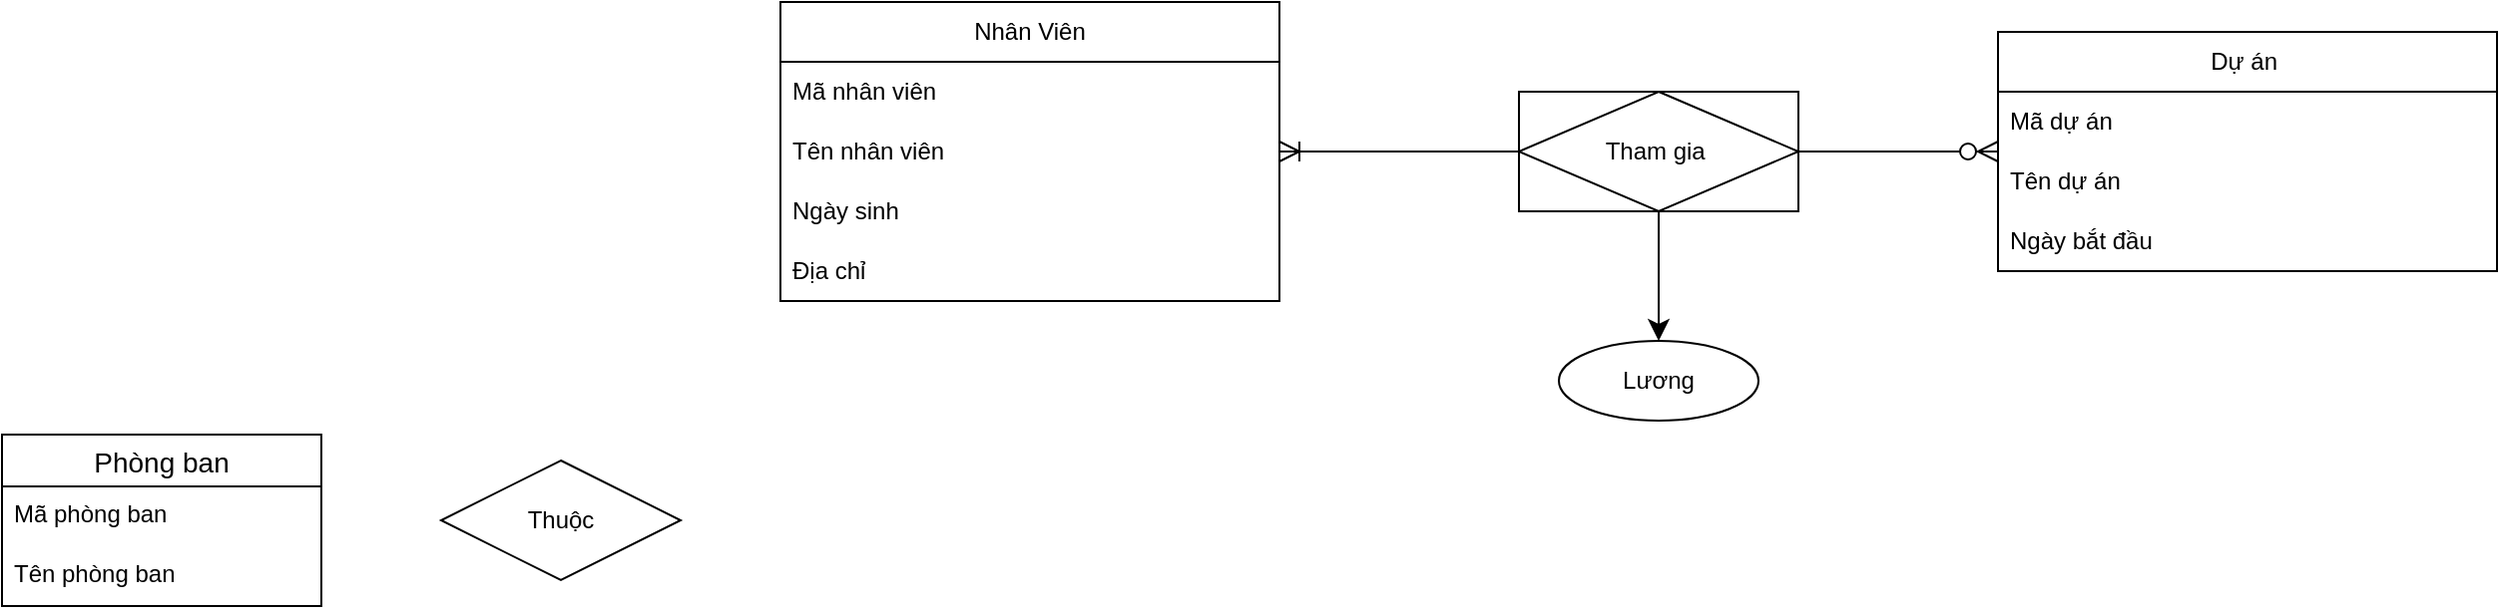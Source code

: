 <mxfile version="24.7.16" pages="3">
  <diagram name="Bài 1" id="qhs43N7DnuUcq9ViTWhs">
    <mxGraphModel dx="1704" dy="683" grid="1" gridSize="10" guides="1" tooltips="1" connect="1" arrows="1" fold="1" page="0" pageScale="1" pageWidth="827" pageHeight="1169" math="0" shadow="0">
      <root>
        <mxCell id="0" />
        <mxCell id="1" parent="0" />
        <mxCell id="9WagWzinxTcB-Vtb8PyH-4" value="Nhân Viên" style="swimlane;fontStyle=0;childLayout=stackLayout;horizontal=1;startSize=30;horizontalStack=0;resizeParent=1;resizeParentMax=0;resizeLast=0;collapsible=1;marginBottom=0;whiteSpace=wrap;html=1;" parent="1" vertex="1">
          <mxGeometry x="-420" y="100" width="250" height="150" as="geometry" />
        </mxCell>
        <mxCell id="9WagWzinxTcB-Vtb8PyH-5" value="Mã nhân viên" style="text;strokeColor=none;fillColor=none;align=left;verticalAlign=middle;spacingLeft=4;spacingRight=4;overflow=hidden;points=[[0,0.5],[1,0.5]];portConstraint=eastwest;rotatable=0;whiteSpace=wrap;html=1;" parent="9WagWzinxTcB-Vtb8PyH-4" vertex="1">
          <mxGeometry y="30" width="250" height="30" as="geometry" />
        </mxCell>
        <mxCell id="9WagWzinxTcB-Vtb8PyH-6" value="Tên nhân viên" style="text;strokeColor=none;fillColor=none;align=left;verticalAlign=middle;spacingLeft=4;spacingRight=4;overflow=hidden;points=[[0,0.5],[1,0.5]];portConstraint=eastwest;rotatable=0;whiteSpace=wrap;html=1;" parent="9WagWzinxTcB-Vtb8PyH-4" vertex="1">
          <mxGeometry y="60" width="250" height="30" as="geometry" />
        </mxCell>
        <mxCell id="9WagWzinxTcB-Vtb8PyH-7" value="Ngày sinh" style="text;strokeColor=none;fillColor=none;align=left;verticalAlign=middle;spacingLeft=4;spacingRight=4;overflow=hidden;points=[[0,0.5],[1,0.5]];portConstraint=eastwest;rotatable=0;whiteSpace=wrap;html=1;" parent="9WagWzinxTcB-Vtb8PyH-4" vertex="1">
          <mxGeometry y="90" width="250" height="30" as="geometry" />
        </mxCell>
        <mxCell id="9WagWzinxTcB-Vtb8PyH-26" value="Địa chỉ&amp;nbsp;" style="text;strokeColor=none;fillColor=none;align=left;verticalAlign=middle;spacingLeft=4;spacingRight=4;overflow=hidden;points=[[0,0.5],[1,0.5]];portConstraint=eastwest;rotatable=0;whiteSpace=wrap;html=1;" parent="9WagWzinxTcB-Vtb8PyH-4" vertex="1">
          <mxGeometry y="120" width="250" height="30" as="geometry" />
        </mxCell>
        <mxCell id="9WagWzinxTcB-Vtb8PyH-17" style="edgeStyle=none;curved=1;rounded=0;orthogonalLoop=1;jettySize=auto;html=1;exitX=0.5;exitY=0;exitDx=0;exitDy=0;fontSize=12;startSize=8;endSize=8;" parent="1" edge="1">
          <mxGeometry relative="1" as="geometry">
            <mxPoint x="145" y="240" as="sourcePoint" />
            <mxPoint x="145" y="240" as="targetPoint" />
          </mxGeometry>
        </mxCell>
        <mxCell id="9WagWzinxTcB-Vtb8PyH-28" value="Dự án&amp;nbsp;" style="swimlane;fontStyle=0;childLayout=stackLayout;horizontal=1;startSize=30;horizontalStack=0;resizeParent=1;resizeParentMax=0;resizeLast=0;collapsible=1;marginBottom=0;whiteSpace=wrap;html=1;" parent="1" vertex="1">
          <mxGeometry x="190" y="115" width="250" height="120" as="geometry" />
        </mxCell>
        <mxCell id="9WagWzinxTcB-Vtb8PyH-29" value="Mã dự án&amp;nbsp;" style="text;strokeColor=none;fillColor=none;align=left;verticalAlign=middle;spacingLeft=4;spacingRight=4;overflow=hidden;points=[[0,0.5],[1,0.5]];portConstraint=eastwest;rotatable=0;whiteSpace=wrap;html=1;" parent="9WagWzinxTcB-Vtb8PyH-28" vertex="1">
          <mxGeometry y="30" width="250" height="30" as="geometry" />
        </mxCell>
        <mxCell id="9WagWzinxTcB-Vtb8PyH-30" value="Tên dự án" style="text;strokeColor=none;fillColor=none;align=left;verticalAlign=middle;spacingLeft=4;spacingRight=4;overflow=hidden;points=[[0,0.5],[1,0.5]];portConstraint=eastwest;rotatable=0;whiteSpace=wrap;html=1;" parent="9WagWzinxTcB-Vtb8PyH-28" vertex="1">
          <mxGeometry y="60" width="250" height="30" as="geometry" />
        </mxCell>
        <mxCell id="9WagWzinxTcB-Vtb8PyH-31" value="Ngày bắt đầu&amp;nbsp;" style="text;strokeColor=none;fillColor=none;align=left;verticalAlign=middle;spacingLeft=4;spacingRight=4;overflow=hidden;points=[[0,0.5],[1,0.5]];portConstraint=eastwest;rotatable=0;whiteSpace=wrap;html=1;" parent="9WagWzinxTcB-Vtb8PyH-28" vertex="1">
          <mxGeometry y="90" width="250" height="30" as="geometry" />
        </mxCell>
        <mxCell id="U27UEWNikDmcOALgGc2q-2" style="edgeStyle=none;curved=1;rounded=0;orthogonalLoop=1;jettySize=auto;html=1;fontSize=12;startSize=8;endSize=8;" edge="1" parent="1" source="9WagWzinxTcB-Vtb8PyH-35" target="U27UEWNikDmcOALgGc2q-1">
          <mxGeometry relative="1" as="geometry" />
        </mxCell>
        <mxCell id="9WagWzinxTcB-Vtb8PyH-35" value="Tham gia&amp;nbsp;" style="shape=associativeEntity;whiteSpace=wrap;html=1;align=center;" parent="1" vertex="1">
          <mxGeometry x="-50" y="145" width="140" height="60" as="geometry" />
        </mxCell>
        <mxCell id="9WagWzinxTcB-Vtb8PyH-36" value="" style="edgeStyle=entityRelationEdgeStyle;fontSize=12;html=1;endArrow=ERoneToMany;rounded=0;startSize=8;endSize=8;curved=1;exitX=0;exitY=0.5;exitDx=0;exitDy=0;" parent="1" source="9WagWzinxTcB-Vtb8PyH-35" target="9WagWzinxTcB-Vtb8PyH-4" edge="1">
          <mxGeometry width="100" height="100" relative="1" as="geometry">
            <mxPoint x="-80" y="220" as="sourcePoint" />
            <mxPoint x="20" y="120" as="targetPoint" />
          </mxGeometry>
        </mxCell>
        <mxCell id="9WagWzinxTcB-Vtb8PyH-40" value="" style="edgeStyle=entityRelationEdgeStyle;fontSize=12;html=1;endArrow=ERzeroToMany;endFill=1;rounded=0;startSize=8;endSize=8;curved=1;" parent="1" source="9WagWzinxTcB-Vtb8PyH-35" target="9WagWzinxTcB-Vtb8PyH-28" edge="1">
          <mxGeometry width="100" height="100" relative="1" as="geometry">
            <mxPoint x="-60" y="220" as="sourcePoint" />
            <mxPoint x="100" y="60" as="targetPoint" />
          </mxGeometry>
        </mxCell>
        <mxCell id="9WagWzinxTcB-Vtb8PyH-41" value="Phòng ban" style="swimlane;fontStyle=0;childLayout=stackLayout;horizontal=1;startSize=26;horizontalStack=0;resizeParent=1;resizeParentMax=0;resizeLast=0;collapsible=1;marginBottom=0;align=center;fontSize=14;" parent="1" vertex="1">
          <mxGeometry x="-810" y="317" width="160" height="86" as="geometry" />
        </mxCell>
        <mxCell id="9WagWzinxTcB-Vtb8PyH-42" value="Mã phòng ban" style="text;strokeColor=none;fillColor=none;spacingLeft=4;spacingRight=4;overflow=hidden;rotatable=0;points=[[0,0.5],[1,0.5]];portConstraint=eastwest;fontSize=12;whiteSpace=wrap;html=1;" parent="9WagWzinxTcB-Vtb8PyH-41" vertex="1">
          <mxGeometry y="26" width="160" height="30" as="geometry" />
        </mxCell>
        <mxCell id="9WagWzinxTcB-Vtb8PyH-43" value="Tên phòng ban" style="text;strokeColor=none;fillColor=none;spacingLeft=4;spacingRight=4;overflow=hidden;rotatable=0;points=[[0,0.5],[1,0.5]];portConstraint=eastwest;fontSize=12;whiteSpace=wrap;html=1;" parent="9WagWzinxTcB-Vtb8PyH-41" vertex="1">
          <mxGeometry y="56" width="160" height="30" as="geometry" />
        </mxCell>
        <mxCell id="9WagWzinxTcB-Vtb8PyH-45" value="Thuộc" style="shape=rhombus;perimeter=rhombusPerimeter;whiteSpace=wrap;html=1;align=center;" parent="1" vertex="1">
          <mxGeometry x="-590" y="330" width="120" height="60" as="geometry" />
        </mxCell>
        <mxCell id="U27UEWNikDmcOALgGc2q-1" value="Lương" style="ellipse;whiteSpace=wrap;html=1;align=center;" vertex="1" parent="1">
          <mxGeometry x="-30" y="270" width="100" height="40" as="geometry" />
        </mxCell>
      </root>
    </mxGraphModel>
  </diagram>
  <diagram id="KjhQIJJynIvsZzg0spZp" name="Bài 2">
    <mxGraphModel dx="1945" dy="1083" grid="1" gridSize="10" guides="1" tooltips="1" connect="1" arrows="1" fold="1" page="0" pageScale="1" pageWidth="827" pageHeight="1169" math="0" shadow="0">
      <root>
        <mxCell id="0" />
        <mxCell id="1" parent="0" />
        <mxCell id="bBmzQvag57nKuMDm7wRF-51" value="KHÁCH HÀNG" style="swimlane;fontStyle=0;childLayout=stackLayout;horizontal=1;startSize=26;horizontalStack=0;resizeParent=1;resizeParentMax=0;resizeLast=0;collapsible=1;marginBottom=0;align=center;fontSize=14;fontFamily=Times New Roman;" parent="1" vertex="1">
          <mxGeometry x="-640" y="235" width="160" height="116" as="geometry" />
        </mxCell>
        <mxCell id="bBmzQvag57nKuMDm7wRF-52" value="Mã khách hàng&amp;nbsp;" style="text;strokeColor=none;fillColor=none;spacingLeft=4;spacingRight=4;overflow=hidden;rotatable=0;points=[[0,0.5],[1,0.5]];portConstraint=eastwest;fontSize=12;whiteSpace=wrap;html=1;fontFamily=Times New Roman;" parent="bBmzQvag57nKuMDm7wRF-51" vertex="1">
          <mxGeometry y="26" width="160" height="30" as="geometry" />
        </mxCell>
        <mxCell id="bBmzQvag57nKuMDm7wRF-53" value="Tên khách hàng&amp;nbsp;" style="text;strokeColor=none;fillColor=none;spacingLeft=4;spacingRight=4;overflow=hidden;rotatable=0;points=[[0,0.5],[1,0.5]];portConstraint=eastwest;fontSize=12;whiteSpace=wrap;html=1;fontFamily=Times New Roman;" parent="bBmzQvag57nKuMDm7wRF-51" vertex="1">
          <mxGeometry y="56" width="160" height="30" as="geometry" />
        </mxCell>
        <mxCell id="bBmzQvag57nKuMDm7wRF-61" value="Địa chỉ&amp;nbsp;" style="text;strokeColor=none;fillColor=none;spacingLeft=4;spacingRight=4;overflow=hidden;rotatable=0;points=[[0,0.5],[1,0.5]];portConstraint=eastwest;fontSize=12;whiteSpace=wrap;html=1;fontFamily=Times New Roman;" parent="bBmzQvag57nKuMDm7wRF-51" vertex="1">
          <mxGeometry y="86" width="160" height="30" as="geometry" />
        </mxCell>
        <mxCell id="bBmzQvag57nKuMDm7wRF-54" value="Quan hệ nhiều nhiều (có thuộc tính )" style="rounded=0;whiteSpace=wrap;html=1;strokeWidth=5;" parent="1" vertex="1">
          <mxGeometry x="-520" y="-30" width="160" height="60" as="geometry" />
        </mxCell>
        <mxCell id="bBmzQvag57nKuMDm7wRF-55" value="MẶT HÀNG" style="swimlane;fontStyle=0;childLayout=stackLayout;horizontal=1;startSize=26;horizontalStack=0;resizeParent=1;resizeParentMax=0;resizeLast=0;collapsible=1;marginBottom=0;align=center;fontSize=14;fontFamily=Times New Roman;" parent="1" vertex="1">
          <mxGeometry x="-90" y="220" width="160" height="146" as="geometry" />
        </mxCell>
        <mxCell id="bBmzQvag57nKuMDm7wRF-56" value="&lt;b&gt;Mã mặt hàng&lt;/b&gt;" style="text;strokeColor=none;fillColor=none;spacingLeft=4;spacingRight=4;overflow=hidden;rotatable=0;points=[[0,0.5],[1,0.5]];portConstraint=eastwest;fontSize=12;whiteSpace=wrap;html=1;fontFamily=Times New Roman;" parent="bBmzQvag57nKuMDm7wRF-55" vertex="1">
          <mxGeometry y="26" width="160" height="30" as="geometry" />
        </mxCell>
        <mxCell id="bBmzQvag57nKuMDm7wRF-57" value="Đặt tả&amp;nbsp;" style="text;strokeColor=none;fillColor=none;spacingLeft=4;spacingRight=4;overflow=hidden;rotatable=0;points=[[0,0.5],[1,0.5]];portConstraint=eastwest;fontSize=12;whiteSpace=wrap;html=1;fontFamily=Times New Roman;" parent="bBmzQvag57nKuMDm7wRF-55" vertex="1">
          <mxGeometry y="56" width="160" height="30" as="geometry" />
        </mxCell>
        <mxCell id="bBmzQvag57nKuMDm7wRF-58" value="Giá&amp;nbsp;" style="text;strokeColor=none;fillColor=none;spacingLeft=4;spacingRight=4;overflow=hidden;rotatable=0;points=[[0,0.5],[1,0.5]];portConstraint=eastwest;fontSize=12;whiteSpace=wrap;html=1;fontFamily=Times New Roman;" parent="bBmzQvag57nKuMDm7wRF-55" vertex="1">
          <mxGeometry y="86" width="160" height="30" as="geometry" />
        </mxCell>
        <mxCell id="bBmzQvag57nKuMDm7wRF-59" value="Tính trạng" style="text;strokeColor=none;fillColor=none;spacingLeft=4;spacingRight=4;overflow=hidden;rotatable=0;points=[[0,0.5],[1,0.5]];portConstraint=eastwest;fontSize=12;whiteSpace=wrap;html=1;fontFamily=Times New Roman;" parent="bBmzQvag57nKuMDm7wRF-55" vertex="1">
          <mxGeometry y="116" width="160" height="30" as="geometry" />
        </mxCell>
        <mxCell id="bBmzQvag57nKuMDm7wRF-60" value="Sơ đồ ERD" style="rounded=0;whiteSpace=wrap;html=1;strokeWidth=5;" parent="1" vertex="1">
          <mxGeometry x="-340" y="40" width="120" height="60" as="geometry" />
        </mxCell>
        <mxCell id="bBmzQvag57nKuMDm7wRF-62" value="Mỗi khách hàng mua ít nhất 1 hay&amp;nbsp; nhiều nhất nhiều&amp;nbsp;" style="rounded=0;whiteSpace=wrap;html=1;strokeWidth=5;" parent="1" vertex="1">
          <mxGeometry x="-635" y="169" width="150" height="66" as="geometry" />
        </mxCell>
        <mxCell id="bBmzQvag57nKuMDm7wRF-63" value="" style="edgeStyle=orthogonalEdgeStyle;fontSize=12;html=1;endArrow=ERoneToMany;startArrow=none;rounded=0;startSize=8;endSize=8;startFill=0;" parent="1" source="bBmzQvag57nKuMDm7wRF-65" target="bBmzQvag57nKuMDm7wRF-51" edge="1">
          <mxGeometry width="100" height="100" relative="1" as="geometry">
            <mxPoint x="-260" y="280" as="sourcePoint" />
            <mxPoint x="-160" y="180" as="targetPoint" />
          </mxGeometry>
        </mxCell>
        <mxCell id="bBmzQvag57nKuMDm7wRF-64" value="Mỗi mặt hàng có thể 0 có người mua hay nhiều người mua&amp;nbsp;" style="rounded=0;whiteSpace=wrap;html=1;strokeWidth=5;" parent="1" vertex="1">
          <mxGeometry x="-85" y="110" width="150" height="100" as="geometry" />
        </mxCell>
        <mxCell id="bBmzQvag57nKuMDm7wRF-66" value="" style="edgeStyle=orthogonalEdgeStyle;fontSize=12;html=1;endArrow=none;startArrow=ERzeroToMany;rounded=0;startSize=8;endSize=8;endFill=0;" parent="1" source="bBmzQvag57nKuMDm7wRF-55" target="bBmzQvag57nKuMDm7wRF-65" edge="1">
          <mxGeometry width="100" height="100" relative="1" as="geometry">
            <mxPoint x="-90" y="293" as="sourcePoint" />
            <mxPoint x="-480" y="293" as="targetPoint" />
          </mxGeometry>
        </mxCell>
        <mxCell id="bBmzQvag57nKuMDm7wRF-71" style="edgeStyle=none;curved=1;rounded=0;orthogonalLoop=1;jettySize=auto;html=1;entryX=0.5;entryY=0;entryDx=0;entryDy=0;fontSize=12;startSize=8;endSize=8;" parent="1" source="bBmzQvag57nKuMDm7wRF-65" target="bBmzQvag57nKuMDm7wRF-67" edge="1">
          <mxGeometry relative="1" as="geometry" />
        </mxCell>
        <mxCell id="bBmzQvag57nKuMDm7wRF-72" style="edgeStyle=none;curved=1;rounded=0;orthogonalLoop=1;jettySize=auto;html=1;entryX=0.5;entryY=0;entryDx=0;entryDy=0;fontSize=12;startSize=8;endSize=8;" parent="1" source="bBmzQvag57nKuMDm7wRF-65" target="bBmzQvag57nKuMDm7wRF-68" edge="1">
          <mxGeometry relative="1" as="geometry" />
        </mxCell>
        <mxCell id="bBmzQvag57nKuMDm7wRF-73" style="edgeStyle=none;curved=1;rounded=0;orthogonalLoop=1;jettySize=auto;html=1;entryX=0.5;entryY=0;entryDx=0;entryDy=0;fontSize=12;startSize=8;endSize=8;" parent="1" source="bBmzQvag57nKuMDm7wRF-65" target="bBmzQvag57nKuMDm7wRF-69" edge="1">
          <mxGeometry relative="1" as="geometry" />
        </mxCell>
        <mxCell id="bBmzQvag57nKuMDm7wRF-65" value="Mua" style="shape=associativeEntity;whiteSpace=wrap;html=1;align=center;" parent="1" vertex="1">
          <mxGeometry x="-350" y="291" width="140" height="60" as="geometry" />
        </mxCell>
        <mxCell id="bBmzQvag57nKuMDm7wRF-67" value="Giá mua&amp;nbsp;" style="ellipse;whiteSpace=wrap;html=1;align=center;" parent="1" vertex="1">
          <mxGeometry x="-440" y="160" width="100" height="40" as="geometry" />
        </mxCell>
        <mxCell id="bBmzQvag57nKuMDm7wRF-68" value="Ngày mua&amp;nbsp;" style="ellipse;whiteSpace=wrap;html=1;align=center;" parent="1" vertex="1">
          <mxGeometry x="-330" y="129" width="100" height="40" as="geometry" />
        </mxCell>
        <mxCell id="bBmzQvag57nKuMDm7wRF-69" value="Tính trạng" style="ellipse;whiteSpace=wrap;html=1;align=center;" parent="1" vertex="1">
          <mxGeometry x="-220" y="160" width="100" height="40" as="geometry" />
        </mxCell>
        <mxCell id="bBmzQvag57nKuMDm7wRF-74" value="Bán" style="shape=associativeEntity;whiteSpace=wrap;html=1;align=center;" parent="1" vertex="1">
          <mxGeometry x="-350" y="420" width="140" height="60" as="geometry" />
        </mxCell>
        <mxCell id="bBmzQvag57nKuMDm7wRF-75" value="" style="edgeStyle=orthogonalEdgeStyle;fontSize=12;html=1;endArrow=ERzeroToMany;endFill=1;rounded=0;startSize=8;endSize=8;exitX=1;exitY=0.5;exitDx=0;exitDy=0;" parent="1" source="bBmzQvag57nKuMDm7wRF-74" target="bBmzQvag57nKuMDm7wRF-55" edge="1">
          <mxGeometry width="100" height="100" relative="1" as="geometry">
            <mxPoint x="-380" y="490" as="sourcePoint" />
            <mxPoint x="-280" y="390" as="targetPoint" />
          </mxGeometry>
        </mxCell>
        <mxCell id="bBmzQvag57nKuMDm7wRF-76" value="" style="edgeStyle=orthogonalEdgeStyle;fontSize=12;html=1;endArrow=ERoneToMany;rounded=0;startSize=8;endSize=8;" parent="1" source="bBmzQvag57nKuMDm7wRF-74" target="bBmzQvag57nKuMDm7wRF-51" edge="1">
          <mxGeometry width="100" height="100" relative="1" as="geometry">
            <mxPoint x="-390" y="450" as="sourcePoint" />
            <mxPoint x="-290" y="350" as="targetPoint" />
          </mxGeometry>
        </mxCell>
        <mxCell id="RDiPnLMQa_ohYBeuOiQ5-1" value="Associative&#xa;Entity" style="shape=associativeEntity;whiteSpace=wrap;html=1;align=center;" vertex="1" parent="1">
          <mxGeometry x="-775" width="140" height="60" as="geometry" />
        </mxCell>
      </root>
    </mxGraphModel>
  </diagram>
  <diagram id="g4cpj2W1wutt5i8VEXXC" name="Bài 3">
    <mxGraphModel dx="504" dy="1083" grid="1" gridSize="10" guides="1" tooltips="1" connect="1" arrows="1" fold="1" page="0" pageScale="1" pageWidth="827" pageHeight="1169" math="0" shadow="0">
      <root>
        <mxCell id="0" />
        <mxCell id="1" parent="0" />
        <mxCell id="9Jwa9l8fpxl0ud8WNhqp-1" value="MÔN HỌC" style="swimlane;fontStyle=0;childLayout=stackLayout;horizontal=1;startSize=26;horizontalStack=0;resizeParent=1;resizeParentMax=0;resizeLast=0;collapsible=1;marginBottom=0;align=center;fontSize=14;" vertex="1" parent="1">
          <mxGeometry x="70" y="-40" width="160" height="116" as="geometry" />
        </mxCell>
        <mxCell id="9Jwa9l8fpxl0ud8WNhqp-2" value="&lt;b&gt;Mã môn học&lt;/b&gt;" style="text;strokeColor=none;fillColor=none;spacingLeft=4;spacingRight=4;overflow=hidden;rotatable=0;points=[[0,0.5],[1,0.5]];portConstraint=eastwest;fontSize=12;whiteSpace=wrap;html=1;" vertex="1" parent="9Jwa9l8fpxl0ud8WNhqp-1">
          <mxGeometry y="26" width="160" height="30" as="geometry" />
        </mxCell>
        <mxCell id="9Jwa9l8fpxl0ud8WNhqp-3" value="Tên môn học" style="text;strokeColor=none;fillColor=none;spacingLeft=4;spacingRight=4;overflow=hidden;rotatable=0;points=[[0,0.5],[1,0.5]];portConstraint=eastwest;fontSize=12;whiteSpace=wrap;html=1;" vertex="1" parent="9Jwa9l8fpxl0ud8WNhqp-1">
          <mxGeometry y="56" width="160" height="30" as="geometry" />
        </mxCell>
        <mxCell id="9Jwa9l8fpxl0ud8WNhqp-4" value="&amp;nbsp;Số tín chỉ&amp;nbsp;" style="text;strokeColor=none;fillColor=none;spacingLeft=4;spacingRight=4;overflow=hidden;rotatable=0;points=[[0,0.5],[1,0.5]];portConstraint=eastwest;fontSize=12;whiteSpace=wrap;html=1;" vertex="1" parent="9Jwa9l8fpxl0ud8WNhqp-1">
          <mxGeometry y="86" width="160" height="30" as="geometry" />
        </mxCell>
        <mxCell id="9Jwa9l8fpxl0ud8WNhqp-5" value="KHÓA HỌC" style="swimlane;fontStyle=0;childLayout=stackLayout;horizontal=1;startSize=26;horizontalStack=0;resizeParent=1;resizeParentMax=0;resizeLast=0;collapsible=1;marginBottom=0;align=center;fontSize=14;" vertex="1" parent="1">
          <mxGeometry x="330" y="-270" width="160" height="116" as="geometry" />
        </mxCell>
        <mxCell id="9Jwa9l8fpxl0ud8WNhqp-7" value="Item 2" style="text;strokeColor=none;fillColor=none;spacingLeft=4;spacingRight=4;overflow=hidden;rotatable=0;points=[[0,0.5],[1,0.5]];portConstraint=eastwest;fontSize=12;whiteSpace=wrap;html=1;" vertex="1" parent="9Jwa9l8fpxl0ud8WNhqp-5">
          <mxGeometry y="26" width="160" height="30" as="geometry" />
        </mxCell>
        <mxCell id="9Jwa9l8fpxl0ud8WNhqp-9" value="Item" style="text;strokeColor=none;fillColor=none;spacingLeft=4;spacingRight=4;overflow=hidden;rotatable=0;points=[[0,0.5],[1,0.5]];portConstraint=eastwest;fontSize=12;whiteSpace=wrap;html=1;" vertex="1" parent="9Jwa9l8fpxl0ud8WNhqp-5">
          <mxGeometry y="56" width="160" height="30" as="geometry" />
        </mxCell>
        <mxCell id="9Jwa9l8fpxl0ud8WNhqp-8" value="Item 3" style="text;strokeColor=none;fillColor=none;spacingLeft=4;spacingRight=4;overflow=hidden;rotatable=0;points=[[0,0.5],[1,0.5]];portConstraint=eastwest;fontSize=12;whiteSpace=wrap;html=1;" vertex="1" parent="9Jwa9l8fpxl0ud8WNhqp-5">
          <mxGeometry y="86" width="160" height="30" as="geometry" />
        </mxCell>
      </root>
    </mxGraphModel>
  </diagram>
</mxfile>
